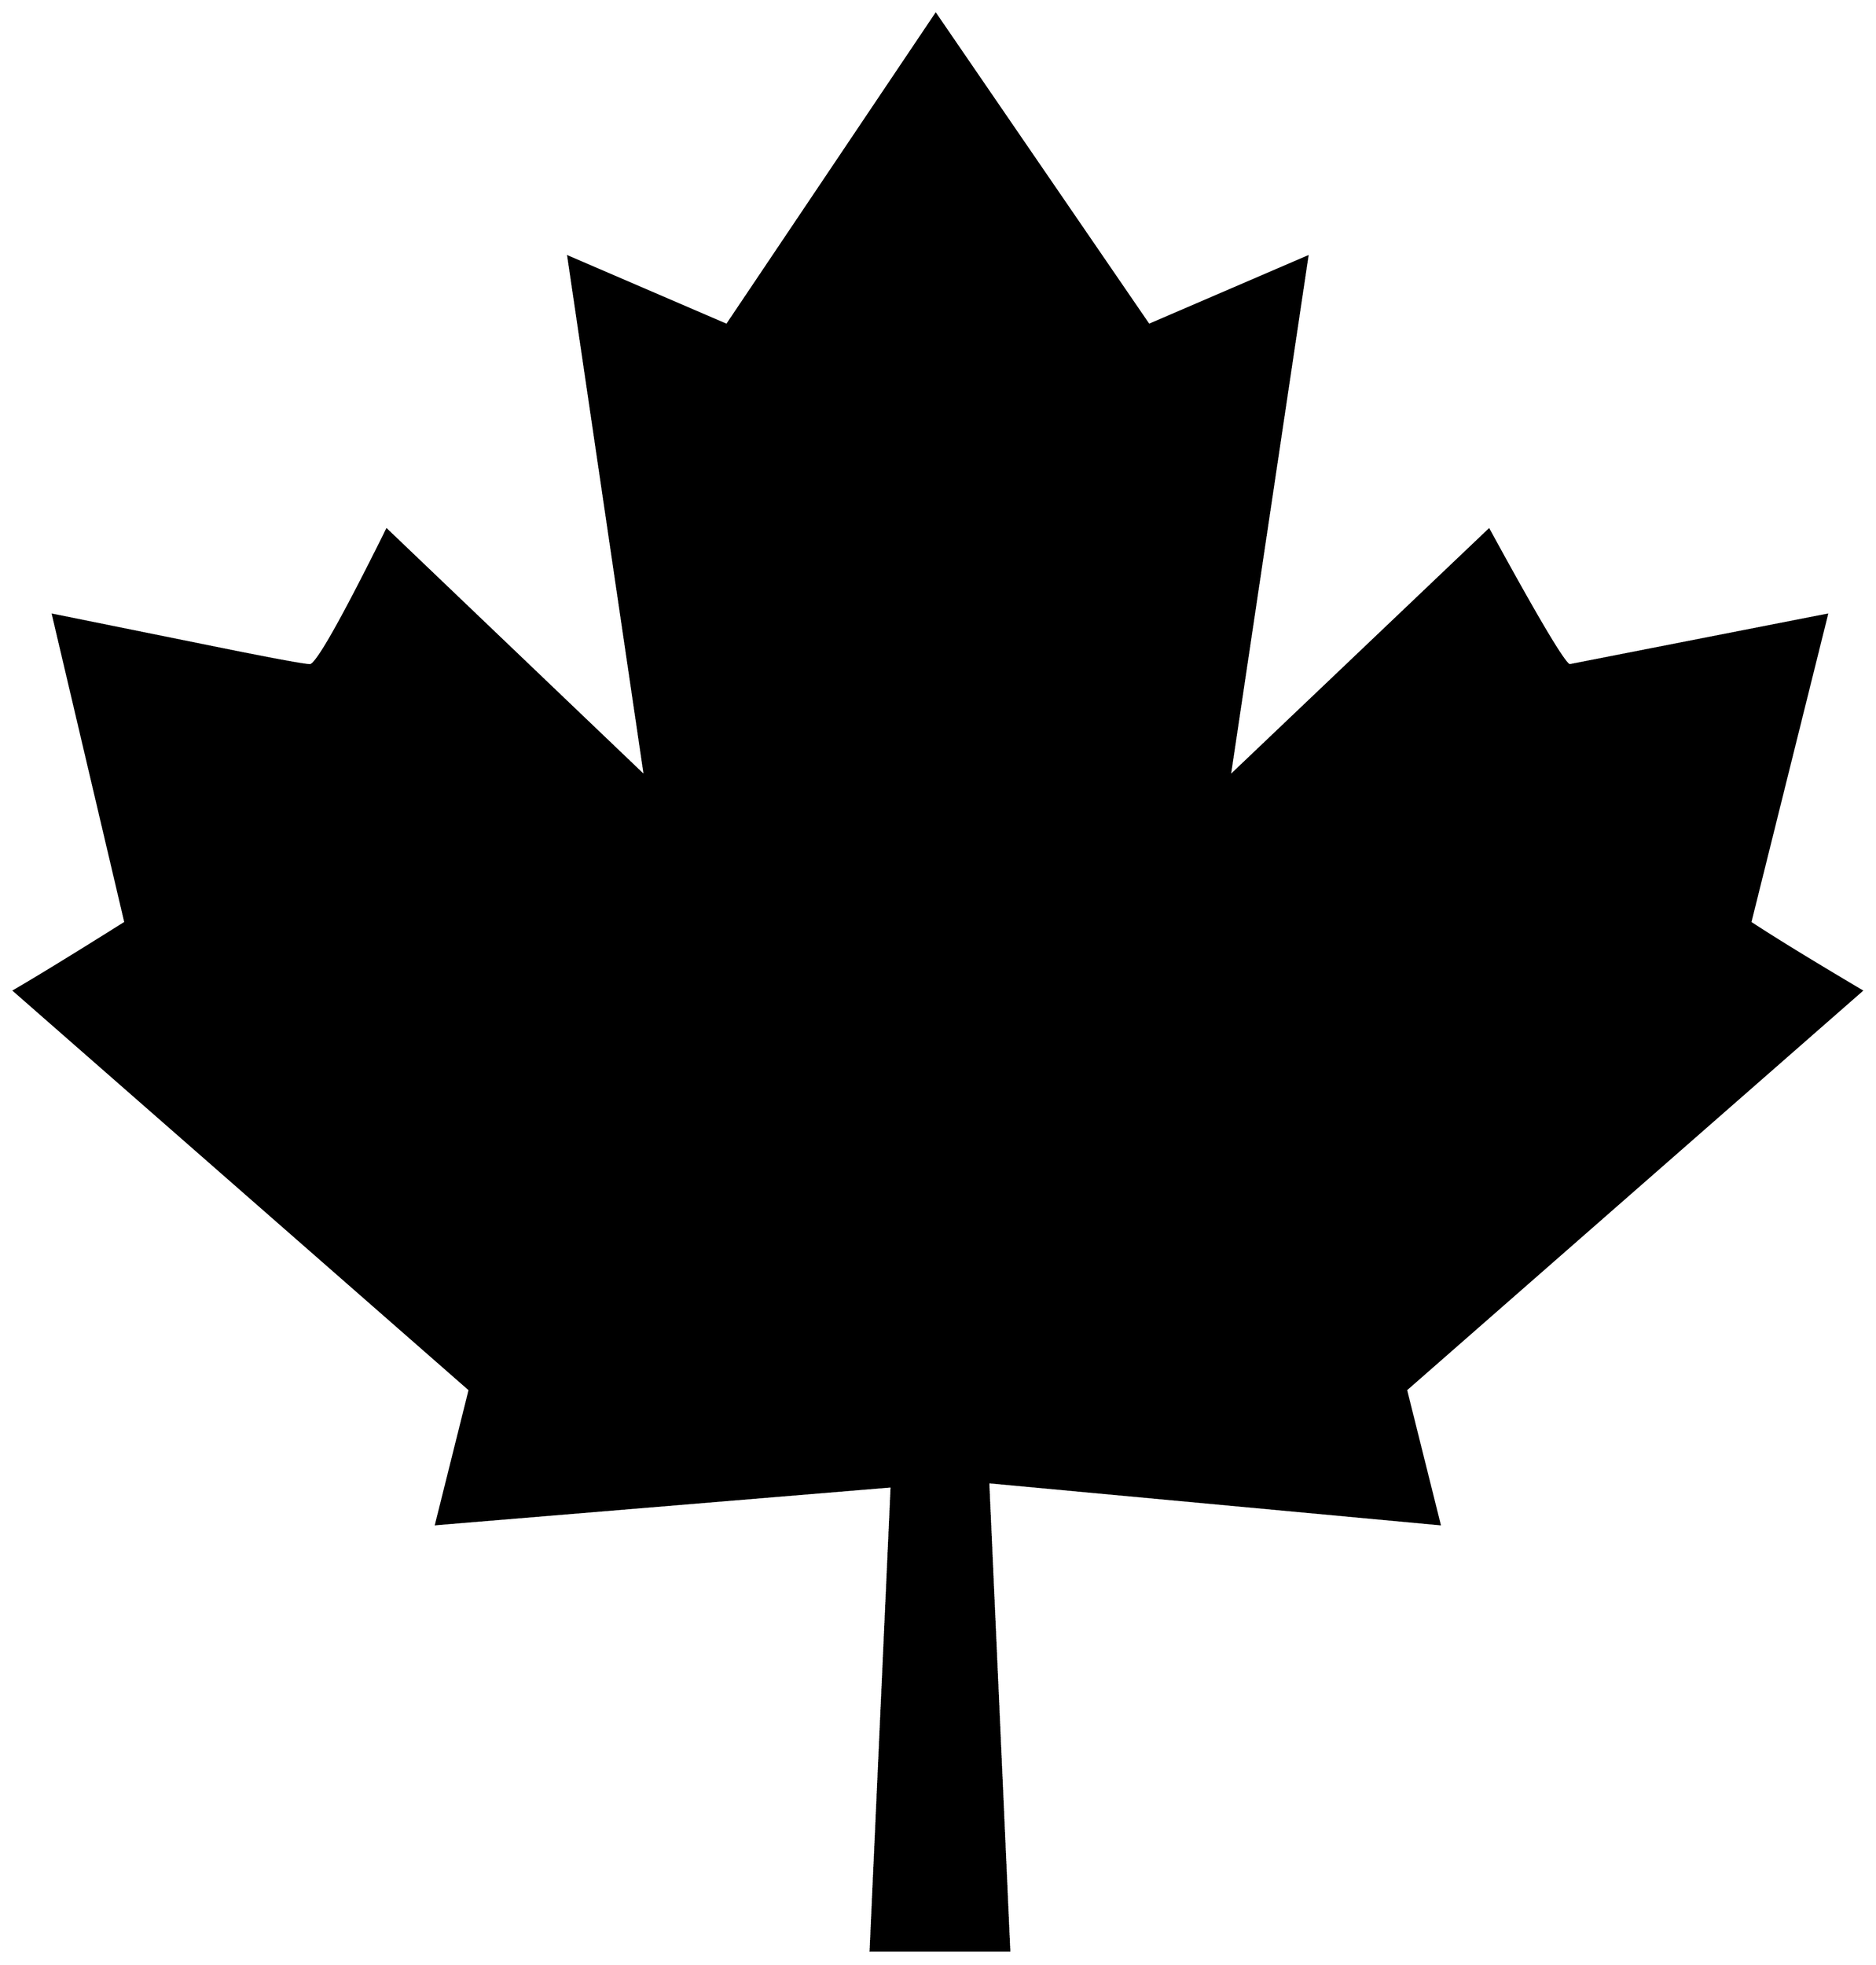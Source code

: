 


\begin{tikzpicture}[y=0.80pt, x=0.80pt, yscale=-1.0, xscale=1.0, inner sep=0pt, outer sep=0pt]
\begin{scope}[shift={(100.0,1714.0)},nonzero rule]
  \path[draw=.,fill=.,line width=1.600pt] (1842.0,-582.0) --
    (1408.0,-202.0) -- (1440.0,-74.0) -- (1010.0,-114.0) --
    (1030.0,332.0) -- (898.0,332.0) -- (918.0,-110.0) --
    (484.0,-74.0) -- (516.0,-202.0) -- (82.0,-582.0) .. controls
    (106.0,-596.0) and (141.333,-617.667) .. (188.0,-647.0) --
    (119.0,-940.0) -- (287.0,-906.0) .. controls (333.667,-896.667)
    and (359.333,-892.0) .. (364.0,-892.0) .. controls
    (370.0,-892.0) and (394.333,-935.0) .. (437.0,-1021.0) --
    (683.0,-786.0) -- (610.0,-1281.0) -- (761.0,-1216.0) --
    (960.0,-1512.0) -- (1163.0,-1216.0) -- (1314.0,-1281.0) --
    (1240.0,-786.0) -- (1487.0,-1021.0) .. controls
    (1534.333,-934.333) and (1560.0,-891.333) .. (1564.0,-892.0) --
    (1809.0,-940.0) -- (1736.0,-647.0) .. controls
    (1759.333,-631.667) and (1794.667,-610.0) .. (1842.0,-582.0) --
    cycle;
\end{scope}

\end{tikzpicture}

